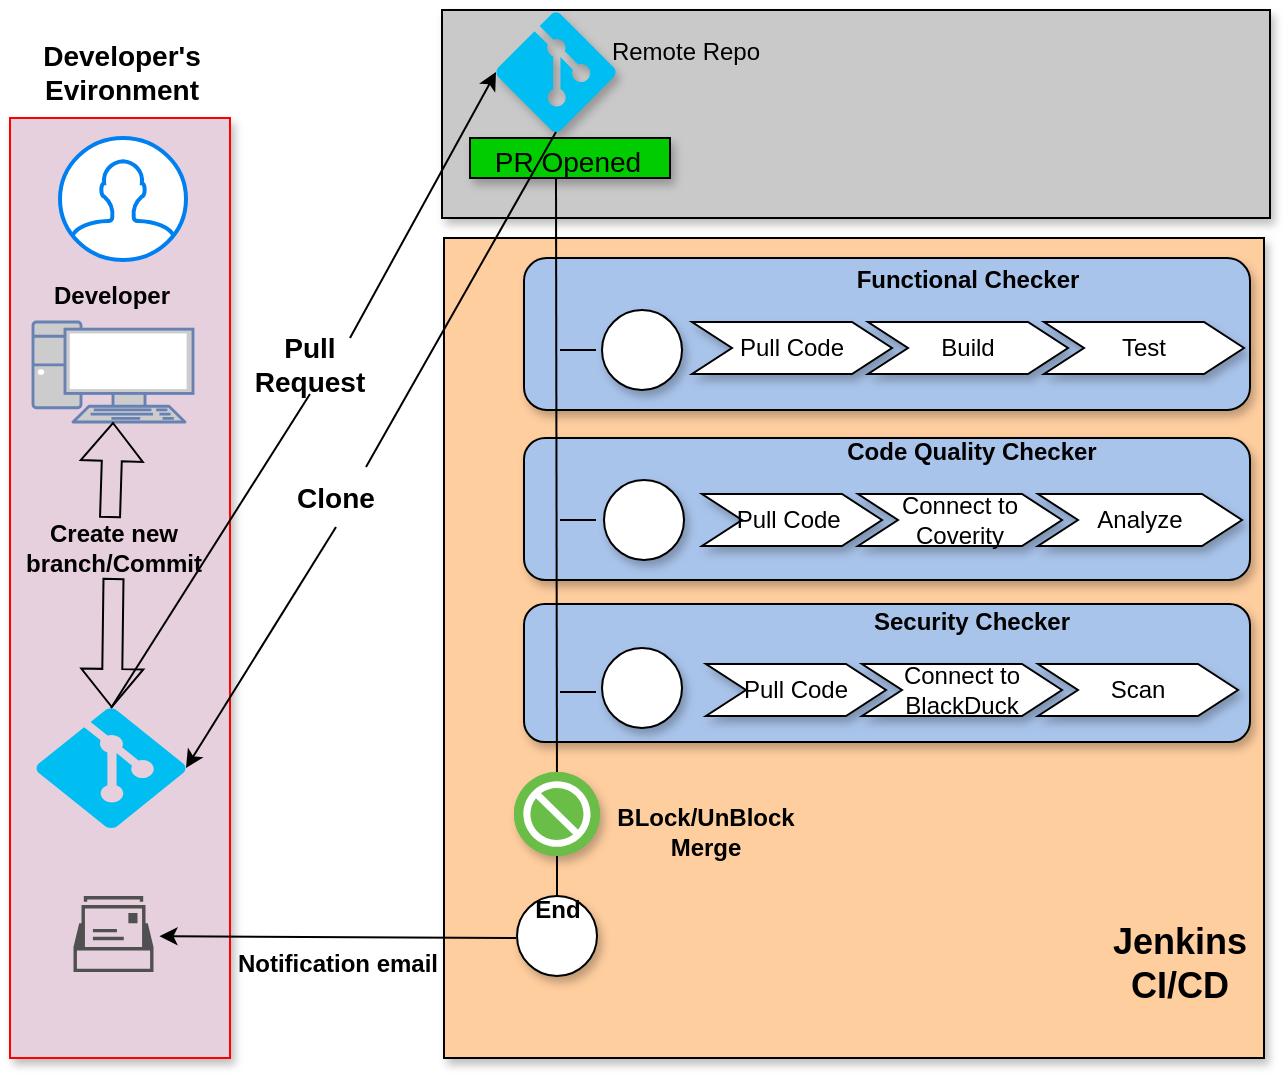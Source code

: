 <mxfile version="20.5.3" type="github">
  <diagram id="RJx8XY9zBTmcHCKnqZ1a" name="Page-1">
    <mxGraphModel dx="1662" dy="794" grid="1" gridSize="10" guides="1" tooltips="1" connect="1" arrows="1" fold="1" page="1" pageScale="1" pageWidth="850" pageHeight="1100" math="0" shadow="0">
      <root>
        <mxCell id="0" />
        <mxCell id="1" parent="0" />
        <mxCell id="_uB63zljUhlyIgZcik-1-107" value="" style="rounded=0;whiteSpace=wrap;html=1;shadow=1;strokeColor=#FF0000;fontSize=14;fillColor=#E6D0DE;" vertex="1" parent="1">
          <mxGeometry x="90" y="350" width="110" height="470" as="geometry" />
        </mxCell>
        <mxCell id="_uB63zljUhlyIgZcik-1-98" value="" style="rounded=0;whiteSpace=wrap;html=1;shadow=1;fontSize=18;fillColor=#C9C9C9;" vertex="1" parent="1">
          <mxGeometry x="306" y="296" width="414" height="104" as="geometry" />
        </mxCell>
        <mxCell id="_uB63zljUhlyIgZcik-1-88" value="" style="whiteSpace=wrap;html=1;aspect=fixed;shadow=1;fillColor=#FFCE9F;" vertex="1" parent="1">
          <mxGeometry x="307" y="410" width="410" height="410" as="geometry" />
        </mxCell>
        <mxCell id="_uB63zljUhlyIgZcik-1-97" value="" style="rounded=1;whiteSpace=wrap;html=1;shadow=1;fontSize=18;fillColor=#A9C4EB;" vertex="1" parent="1">
          <mxGeometry x="347" y="593" width="363" height="69" as="geometry" />
        </mxCell>
        <mxCell id="_uB63zljUhlyIgZcik-1-95" value="" style="rounded=1;whiteSpace=wrap;html=1;shadow=1;fontSize=18;fillColor=#A9C4EB;" vertex="1" parent="1">
          <mxGeometry x="347" y="510" width="363" height="71" as="geometry" />
        </mxCell>
        <mxCell id="_uB63zljUhlyIgZcik-1-92" value="" style="rounded=1;whiteSpace=wrap;html=1;shadow=1;fontSize=18;fillColor=#A9C4EB;" vertex="1" parent="1">
          <mxGeometry x="347" y="420" width="363" height="76" as="geometry" />
        </mxCell>
        <mxCell id="_uB63zljUhlyIgZcik-1-41" value="" style="verticalLabelPosition=bottom;verticalAlign=top;html=1;shape=mxgraph.flowchart.on-page_reference;shadow=1;" vertex="1" parent="1">
          <mxGeometry x="386" y="446" width="40" height="40" as="geometry" />
        </mxCell>
        <mxCell id="_uB63zljUhlyIgZcik-1-40" value="" style="verticalLabelPosition=bottom;verticalAlign=top;html=1;shape=mxgraph.flowchart.on-page_reference;shadow=1;" vertex="1" parent="1">
          <mxGeometry x="386" y="615" width="40" height="40" as="geometry" />
        </mxCell>
        <mxCell id="_uB63zljUhlyIgZcik-1-39" value="" style="verticalLabelPosition=bottom;verticalAlign=top;html=1;shape=mxgraph.flowchart.on-page_reference;shadow=1;" vertex="1" parent="1">
          <mxGeometry x="387" y="531" width="40" height="40" as="geometry" />
        </mxCell>
        <mxCell id="_uB63zljUhlyIgZcik-1-5" value="" style="verticalLabelPosition=bottom;html=1;verticalAlign=top;align=center;strokeColor=none;fillColor=#00BEF2;shape=mxgraph.azure.git_repository;" vertex="1" parent="1">
          <mxGeometry x="103" y="645" width="75" height="60" as="geometry" />
        </mxCell>
        <mxCell id="_uB63zljUhlyIgZcik-1-6" value="" style="html=1;verticalLabelPosition=bottom;align=center;labelBackgroundColor=#ffffff;verticalAlign=top;strokeWidth=2;strokeColor=#0080F0;shadow=0;dashed=0;shape=mxgraph.ios7.icons.user;" vertex="1" parent="1">
          <mxGeometry x="115" y="360" width="63" height="61" as="geometry" />
        </mxCell>
        <mxCell id="_uB63zljUhlyIgZcik-1-8" value="" style="fontColor=#0066CC;verticalAlign=top;verticalLabelPosition=bottom;labelPosition=center;align=center;html=1;outlineConnect=0;fillColor=#CCCCCC;strokeColor=#6881B3;gradientColor=none;gradientDirection=north;strokeWidth=2;shape=mxgraph.networks.pc;" vertex="1" parent="1">
          <mxGeometry x="101.5" y="452" width="80" height="50" as="geometry" />
        </mxCell>
        <mxCell id="_uB63zljUhlyIgZcik-1-14" value="&lt;b&gt;Developer&lt;/b&gt;" style="text;html=1;strokeColor=none;fillColor=none;align=center;verticalAlign=middle;whiteSpace=wrap;rounded=0;shadow=1;" vertex="1" parent="1">
          <mxGeometry x="111" y="424" width="60" height="30" as="geometry" />
        </mxCell>
        <mxCell id="_uB63zljUhlyIgZcik-1-15" value="&lt;b&gt;Create new branch/Commit&lt;/b&gt;" style="text;html=1;strokeColor=none;fillColor=none;align=center;verticalAlign=middle;whiteSpace=wrap;rounded=0;shadow=1;" vertex="1" parent="1">
          <mxGeometry x="91.75" y="550" width="100" height="30" as="geometry" />
        </mxCell>
        <mxCell id="_uB63zljUhlyIgZcik-1-17" value="" style="shape=flexArrow;endArrow=classic;html=1;rounded=0;entryX=0.5;entryY=1;entryDx=0;entryDy=0;entryPerimeter=0;" edge="1" parent="1" target="_uB63zljUhlyIgZcik-1-8">
          <mxGeometry width="50" height="50" relative="1" as="geometry">
            <mxPoint x="140" y="550" as="sourcePoint" />
            <mxPoint x="450" y="550" as="targetPoint" />
          </mxGeometry>
        </mxCell>
        <mxCell id="_uB63zljUhlyIgZcik-1-18" value="" style="shape=flexArrow;endArrow=classic;html=1;rounded=0;exitX=0.5;exitY=1;exitDx=0;exitDy=0;" edge="1" parent="1" source="_uB63zljUhlyIgZcik-1-15" target="_uB63zljUhlyIgZcik-1-5">
          <mxGeometry width="50" height="50" relative="1" as="geometry">
            <mxPoint x="151.75" y="560" as="sourcePoint" />
            <mxPoint x="151.5" y="512" as="targetPoint" />
          </mxGeometry>
        </mxCell>
        <mxCell id="_uB63zljUhlyIgZcik-1-19" value="" style="verticalLabelPosition=bottom;html=1;verticalAlign=top;align=center;strokeColor=none;fillColor=#00BEF2;shape=mxgraph.azure.git_repository;shadow=1;" vertex="1" parent="1">
          <mxGeometry x="333" y="297" width="60" height="60" as="geometry" />
        </mxCell>
        <mxCell id="_uB63zljUhlyIgZcik-1-20" value="Remote Repo" style="text;html=1;strokeColor=none;fillColor=none;align=center;verticalAlign=middle;whiteSpace=wrap;rounded=0;shadow=1;" vertex="1" parent="1">
          <mxGeometry x="377.5" y="299" width="100" height="35" as="geometry" />
        </mxCell>
        <mxCell id="_uB63zljUhlyIgZcik-1-24" value="" style="endArrow=classic;html=1;rounded=0;exitX=0.5;exitY=1;exitDx=0;exitDy=0;entryX=1;entryY=0.5;entryDx=0;entryDy=0;entryPerimeter=0;startArrow=none;" edge="1" parent="1" source="_uB63zljUhlyIgZcik-1-103" target="_uB63zljUhlyIgZcik-1-5">
          <mxGeometry width="50" height="50" relative="1" as="geometry">
            <mxPoint x="400" y="600" as="sourcePoint" />
            <mxPoint x="450" y="550" as="targetPoint" />
          </mxGeometry>
        </mxCell>
        <mxCell id="_uB63zljUhlyIgZcik-1-31" value="" style="endArrow=none;html=1;rounded=0;exitX=0.5;exitY=0;exitDx=0;exitDy=0;exitPerimeter=0;" edge="1" parent="1">
          <mxGeometry width="50" height="50" relative="1" as="geometry">
            <mxPoint x="363.5" y="692" as="sourcePoint" />
            <mxPoint x="363" y="380" as="targetPoint" />
          </mxGeometry>
        </mxCell>
        <mxCell id="_uB63zljUhlyIgZcik-1-32" value="" style="shape=image;html=1;verticalAlign=top;verticalLabelPosition=bottom;labelBackgroundColor=#ffffff;imageAspect=0;aspect=fixed;image=https://cdn1.iconfinder.com/data/icons/user-interface-flat-5/32/Cycle_refresh_turn_app_repeat_web_user_interface-128.png;shadow=1;" vertex="1" parent="1">
          <mxGeometry x="393" y="452" width="28" height="28" as="geometry" />
        </mxCell>
        <mxCell id="_uB63zljUhlyIgZcik-1-33" value="" style="shape=image;html=1;verticalAlign=top;verticalLabelPosition=bottom;labelBackgroundColor=#ffffff;imageAspect=0;aspect=fixed;image=https://cdn1.iconfinder.com/data/icons/user-interface-flat-5/32/Cycle_refresh_turn_app_repeat_web_user_interface-128.png;shadow=1;" vertex="1" parent="1">
          <mxGeometry x="393" y="537" width="28" height="28" as="geometry" />
        </mxCell>
        <mxCell id="_uB63zljUhlyIgZcik-1-34" value="" style="shape=image;html=1;verticalAlign=top;verticalLabelPosition=bottom;labelBackgroundColor=#ffffff;imageAspect=0;aspect=fixed;image=https://cdn1.iconfinder.com/data/icons/user-interface-flat-5/32/Cycle_refresh_turn_app_repeat_web_user_interface-128.png;shadow=1;" vertex="1" parent="1">
          <mxGeometry x="392" y="620" width="28" height="28" as="geometry" />
        </mxCell>
        <mxCell id="_uB63zljUhlyIgZcik-1-42" value="Functional Checker" style="swimlane;childLayout=stackLayout;horizontal=1;fillColor=none;horizontalStack=1;resizeParent=1;resizeParentMax=0;resizeLast=0;collapsible=0;strokeColor=none;stackBorder=10;stackSpacing=-12;resizable=1;align=center;points=[];fontColor=#000000;whiteSpace=wrap;html=1;shadow=1;" vertex="1" parent="1">
          <mxGeometry x="421" y="419" width="296" height="69" as="geometry" />
        </mxCell>
        <mxCell id="_uB63zljUhlyIgZcik-1-43" value="Pull Code" style="shape=step;perimeter=stepPerimeter;fixedSize=1;points=[];whiteSpace=wrap;html=1;shadow=1;" vertex="1" parent="_uB63zljUhlyIgZcik-1-42">
          <mxGeometry x="10" y="33" width="100" height="26" as="geometry" />
        </mxCell>
        <mxCell id="_uB63zljUhlyIgZcik-1-44" value="Build" style="shape=step;perimeter=stepPerimeter;fixedSize=1;points=[];whiteSpace=wrap;html=1;shadow=1;" vertex="1" parent="_uB63zljUhlyIgZcik-1-42">
          <mxGeometry x="98" y="33" width="100" height="26" as="geometry" />
        </mxCell>
        <mxCell id="_uB63zljUhlyIgZcik-1-46" value="Test" style="shape=step;perimeter=stepPerimeter;fixedSize=1;points=[];whiteSpace=wrap;html=1;shadow=1;" vertex="1" parent="_uB63zljUhlyIgZcik-1-42">
          <mxGeometry x="186" y="33" width="100" height="26" as="geometry" />
        </mxCell>
        <mxCell id="_uB63zljUhlyIgZcik-1-47" value="Code Quality Checker" style="swimlane;childLayout=stackLayout;horizontal=1;fillColor=none;horizontalStack=1;resizeParent=1;resizeParentMax=0;resizeLast=0;collapsible=0;strokeColor=none;stackBorder=10;stackSpacing=-12;resizable=1;align=center;points=[];fontColor=#000000;whiteSpace=wrap;html=1;shadow=1;" vertex="1" parent="1">
          <mxGeometry x="426" y="505" width="290" height="69" as="geometry" />
        </mxCell>
        <mxCell id="_uB63zljUhlyIgZcik-1-48" value="Pull Code&amp;nbsp;" style="shape=step;perimeter=stepPerimeter;fixedSize=1;points=[];whiteSpace=wrap;html=1;shadow=1;" vertex="1" parent="_uB63zljUhlyIgZcik-1-47">
          <mxGeometry x="10" y="33" width="90" height="26" as="geometry" />
        </mxCell>
        <mxCell id="_uB63zljUhlyIgZcik-1-49" value="Connect to Coverity" style="shape=step;perimeter=stepPerimeter;fixedSize=1;points=[];whiteSpace=wrap;html=1;shadow=1;" vertex="1" parent="_uB63zljUhlyIgZcik-1-47">
          <mxGeometry x="88" y="33" width="102" height="26" as="geometry" />
        </mxCell>
        <mxCell id="_uB63zljUhlyIgZcik-1-70" value="Analyze" style="shape=step;perimeter=stepPerimeter;fixedSize=1;points=[];whiteSpace=wrap;html=1;shadow=1;" vertex="1" parent="_uB63zljUhlyIgZcik-1-47">
          <mxGeometry x="178" y="33" width="102" height="26" as="geometry" />
        </mxCell>
        <mxCell id="_uB63zljUhlyIgZcik-1-51" value="Security Checker" style="swimlane;childLayout=stackLayout;horizontal=1;fillColor=none;horizontalStack=1;resizeParent=1;resizeParentMax=0;resizeLast=0;collapsible=0;strokeColor=none;stackBorder=10;stackSpacing=-12;resizable=1;align=center;points=[];fontColor=#000000;whiteSpace=wrap;html=1;shadow=1;" vertex="1" parent="1">
          <mxGeometry x="428" y="590" width="286" height="69" as="geometry" />
        </mxCell>
        <mxCell id="_uB63zljUhlyIgZcik-1-52" value="Pull Code" style="shape=step;perimeter=stepPerimeter;fixedSize=1;points=[];whiteSpace=wrap;html=1;shadow=1;" vertex="1" parent="_uB63zljUhlyIgZcik-1-51">
          <mxGeometry x="10" y="33" width="90" height="26" as="geometry" />
        </mxCell>
        <mxCell id="_uB63zljUhlyIgZcik-1-53" value="Connect to BlackDuck" style="shape=step;perimeter=stepPerimeter;fixedSize=1;points=[];whiteSpace=wrap;html=1;shadow=1;" vertex="1" parent="_uB63zljUhlyIgZcik-1-51">
          <mxGeometry x="88" y="33" width="100" height="26" as="geometry" />
        </mxCell>
        <mxCell id="_uB63zljUhlyIgZcik-1-71" value="Scan" style="shape=step;perimeter=stepPerimeter;fixedSize=1;points=[];whiteSpace=wrap;html=1;shadow=1;" vertex="1" parent="_uB63zljUhlyIgZcik-1-51">
          <mxGeometry x="176" y="33" width="100" height="26" as="geometry" />
        </mxCell>
        <mxCell id="_uB63zljUhlyIgZcik-1-54" value="" style="endArrow=none;html=1;rounded=0;entryX=0;entryY=0.5;entryDx=0;entryDy=0;entryPerimeter=0;" edge="1" parent="1">
          <mxGeometry width="50" height="50" relative="1" as="geometry">
            <mxPoint x="365" y="466" as="sourcePoint" />
            <mxPoint x="383" y="466" as="targetPoint" />
          </mxGeometry>
        </mxCell>
        <mxCell id="_uB63zljUhlyIgZcik-1-58" value="" style="endArrow=none;html=1;rounded=0;entryX=0;entryY=0.5;entryDx=0;entryDy=0;entryPerimeter=0;" edge="1" parent="1">
          <mxGeometry width="50" height="50" relative="1" as="geometry">
            <mxPoint x="365" y="551" as="sourcePoint" />
            <mxPoint x="383" y="551" as="targetPoint" />
          </mxGeometry>
        </mxCell>
        <mxCell id="_uB63zljUhlyIgZcik-1-61" value="" style="endArrow=none;html=1;rounded=0;entryX=0;entryY=0.5;entryDx=0;entryDy=0;entryPerimeter=0;" edge="1" parent="1">
          <mxGeometry width="50" height="50" relative="1" as="geometry">
            <mxPoint x="365" y="637" as="sourcePoint" />
            <mxPoint x="383" y="637" as="targetPoint" />
          </mxGeometry>
        </mxCell>
        <mxCell id="_uB63zljUhlyIgZcik-1-80" value="" style="fillColor=#6ABD46;verticalLabelPosition=bottom;sketch=0;html=1;strokeColor=#ffffff;verticalAlign=top;align=center;points=[[0.145,0.145,0],[0.5,0,0],[0.855,0.145,0],[1,0.5,0],[0.855,0.855,0],[0.5,1,0],[0.145,0.855,0],[0,0.5,0]];pointerEvents=1;shape=mxgraph.cisco_safe.compositeIcon;bgIcon=ellipse;resIcon=mxgraph.cisco_safe.capability.block;shadow=1;" vertex="1" parent="1">
          <mxGeometry x="342" y="677" width="43" height="42" as="geometry" />
        </mxCell>
        <mxCell id="_uB63zljUhlyIgZcik-1-81" value="&lt;b&gt;BLock/UnBlock Merge&lt;/b&gt;" style="text;html=1;strokeColor=none;fillColor=none;align=center;verticalAlign=middle;whiteSpace=wrap;rounded=0;shadow=1;" vertex="1" parent="1">
          <mxGeometry x="383.5" y="692" width="108" height="30" as="geometry" />
        </mxCell>
        <mxCell id="_uB63zljUhlyIgZcik-1-82" value="" style="ellipse;whiteSpace=wrap;html=1;aspect=fixed;shadow=1;" vertex="1" parent="1">
          <mxGeometry x="343.5" y="739" width="40" height="40" as="geometry" />
        </mxCell>
        <mxCell id="_uB63zljUhlyIgZcik-1-83" value="&lt;b&gt;End&lt;/b&gt;" style="text;html=1;strokeColor=none;fillColor=none;align=center;verticalAlign=middle;whiteSpace=wrap;rounded=0;shadow=1;" vertex="1" parent="1">
          <mxGeometry x="333.5" y="731" width="60" height="30" as="geometry" />
        </mxCell>
        <mxCell id="_uB63zljUhlyIgZcik-1-84" value="" style="sketch=0;pointerEvents=1;shadow=0;dashed=0;html=1;strokeColor=none;fillColor=#505050;labelPosition=center;verticalLabelPosition=bottom;verticalAlign=top;outlineConnect=0;align=center;shape=mxgraph.office.concepts.mailbox2;" vertex="1" parent="1">
          <mxGeometry x="121.75" y="739" width="40" height="38" as="geometry" />
        </mxCell>
        <mxCell id="_uB63zljUhlyIgZcik-1-85" value="" style="endArrow=classic;html=1;rounded=0;" edge="1" parent="1">
          <mxGeometry width="50" height="50" relative="1" as="geometry">
            <mxPoint x="343" y="760" as="sourcePoint" />
            <mxPoint x="164.75" y="759.101" as="targetPoint" />
          </mxGeometry>
        </mxCell>
        <mxCell id="_uB63zljUhlyIgZcik-1-86" value="" style="endArrow=none;html=1;rounded=0;entryX=0.5;entryY=0;entryDx=0;entryDy=0;exitX=0.5;exitY=1;exitDx=0;exitDy=0;exitPerimeter=0;" edge="1" parent="1" source="_uB63zljUhlyIgZcik-1-80" target="_uB63zljUhlyIgZcik-1-82">
          <mxGeometry width="50" height="50" relative="1" as="geometry">
            <mxPoint x="360" y="620" as="sourcePoint" />
            <mxPoint x="410" y="570" as="targetPoint" />
          </mxGeometry>
        </mxCell>
        <mxCell id="_uB63zljUhlyIgZcik-1-87" value="&lt;b&gt;Notification email&lt;/b&gt;" style="text;html=1;strokeColor=none;fillColor=none;align=center;verticalAlign=middle;whiteSpace=wrap;rounded=0;shadow=1;" vertex="1" parent="1">
          <mxGeometry x="200" y="757.5" width="108" height="30" as="geometry" />
        </mxCell>
        <mxCell id="_uB63zljUhlyIgZcik-1-91" value="&lt;b&gt;&lt;font style=&quot;font-size: 18px;&quot;&gt;Jenkins CI/CD&lt;/font&gt;&lt;/b&gt;" style="text;html=1;strokeColor=none;fillColor=none;align=center;verticalAlign=middle;whiteSpace=wrap;rounded=0;shadow=1;" vertex="1" parent="1">
          <mxGeometry x="630" y="745" width="90" height="55" as="geometry" />
        </mxCell>
        <mxCell id="_uB63zljUhlyIgZcik-1-100" value="" style="rounded=0;whiteSpace=wrap;html=1;shadow=1;fontSize=18;fillColor=#00CC00;" vertex="1" parent="1">
          <mxGeometry x="320" y="360" width="100" height="20" as="geometry" />
        </mxCell>
        <mxCell id="_uB63zljUhlyIgZcik-1-99" value="&lt;font style=&quot;font-size: 14px;&quot;&gt;PR Opened&lt;/font&gt;" style="text;html=1;strokeColor=none;fillColor=none;align=center;verticalAlign=middle;whiteSpace=wrap;rounded=0;shadow=1;" vertex="1" parent="1">
          <mxGeometry x="319" y="354" width="100" height="35" as="geometry" />
        </mxCell>
        <mxCell id="_uB63zljUhlyIgZcik-1-101" value="&lt;b&gt;Pull Request&lt;/b&gt;" style="text;html=1;strokeColor=none;fillColor=none;align=center;verticalAlign=middle;whiteSpace=wrap;rounded=0;shadow=1;fontSize=14;rotation=0;" vertex="1" parent="1">
          <mxGeometry x="210" y="458" width="60" height="30" as="geometry" />
        </mxCell>
        <mxCell id="_uB63zljUhlyIgZcik-1-102" value="" style="endArrow=none;html=1;rounded=0;entryX=0.5;entryY=1;entryDx=0;entryDy=0;exitX=0.5;exitY=0;exitDx=0;exitDy=0;exitPerimeter=0;" edge="1" parent="1" source="_uB63zljUhlyIgZcik-1-5" target="_uB63zljUhlyIgZcik-1-101">
          <mxGeometry width="50" height="50" relative="1" as="geometry">
            <mxPoint x="140.5" y="645" as="sourcePoint" />
            <mxPoint x="333" y="327" as="targetPoint" />
          </mxGeometry>
        </mxCell>
        <mxCell id="_uB63zljUhlyIgZcik-1-103" value="&lt;b&gt;Clone&lt;/b&gt;" style="text;html=1;strokeColor=none;fillColor=none;align=center;verticalAlign=middle;whiteSpace=wrap;rounded=0;shadow=1;fontSize=14;rotation=0;" vertex="1" parent="1">
          <mxGeometry x="223" y="524.5" width="60" height="30" as="geometry" />
        </mxCell>
        <mxCell id="_uB63zljUhlyIgZcik-1-104" value="" style="endArrow=none;html=1;rounded=0;exitX=0.5;exitY=1;exitDx=0;exitDy=0;exitPerimeter=0;entryX=0.75;entryY=0;entryDx=0;entryDy=0;" edge="1" parent="1" source="_uB63zljUhlyIgZcik-1-19" target="_uB63zljUhlyIgZcik-1-103">
          <mxGeometry width="50" height="50" relative="1" as="geometry">
            <mxPoint x="363" y="357" as="sourcePoint" />
            <mxPoint x="178" y="675" as="targetPoint" />
          </mxGeometry>
        </mxCell>
        <mxCell id="_uB63zljUhlyIgZcik-1-105" value="" style="endArrow=classic;html=1;rounded=0;fontSize=14;entryX=0;entryY=0.5;entryDx=0;entryDy=0;entryPerimeter=0;" edge="1" parent="1" target="_uB63zljUhlyIgZcik-1-19">
          <mxGeometry width="50" height="50" relative="1" as="geometry">
            <mxPoint x="260" y="460" as="sourcePoint" />
            <mxPoint x="400" y="560" as="targetPoint" />
            <Array as="points">
              <mxPoint x="260" y="460" />
            </Array>
          </mxGeometry>
        </mxCell>
        <mxCell id="_uB63zljUhlyIgZcik-1-106" value="" style="shape=image;html=1;verticalAlign=top;verticalLabelPosition=bottom;labelBackgroundColor=#ffffff;imageAspect=0;aspect=fixed;image=https://cdn0.iconfinder.com/data/icons/social-network-9/50/29-128.png;shadow=1;fontSize=14;fillColor=#00CC00;" vertex="1" parent="1">
          <mxGeometry x="661" y="302.5" width="49" height="49" as="geometry" />
        </mxCell>
        <mxCell id="_uB63zljUhlyIgZcik-1-108" value="&lt;b&gt;Developer&#39;s Evironment&lt;/b&gt;" style="text;html=1;strokeColor=none;fillColor=none;align=center;verticalAlign=middle;whiteSpace=wrap;rounded=0;shadow=1;fontSize=14;" vertex="1" parent="1">
          <mxGeometry x="92.38" y="312" width="108.25" height="30" as="geometry" />
        </mxCell>
      </root>
    </mxGraphModel>
  </diagram>
</mxfile>
